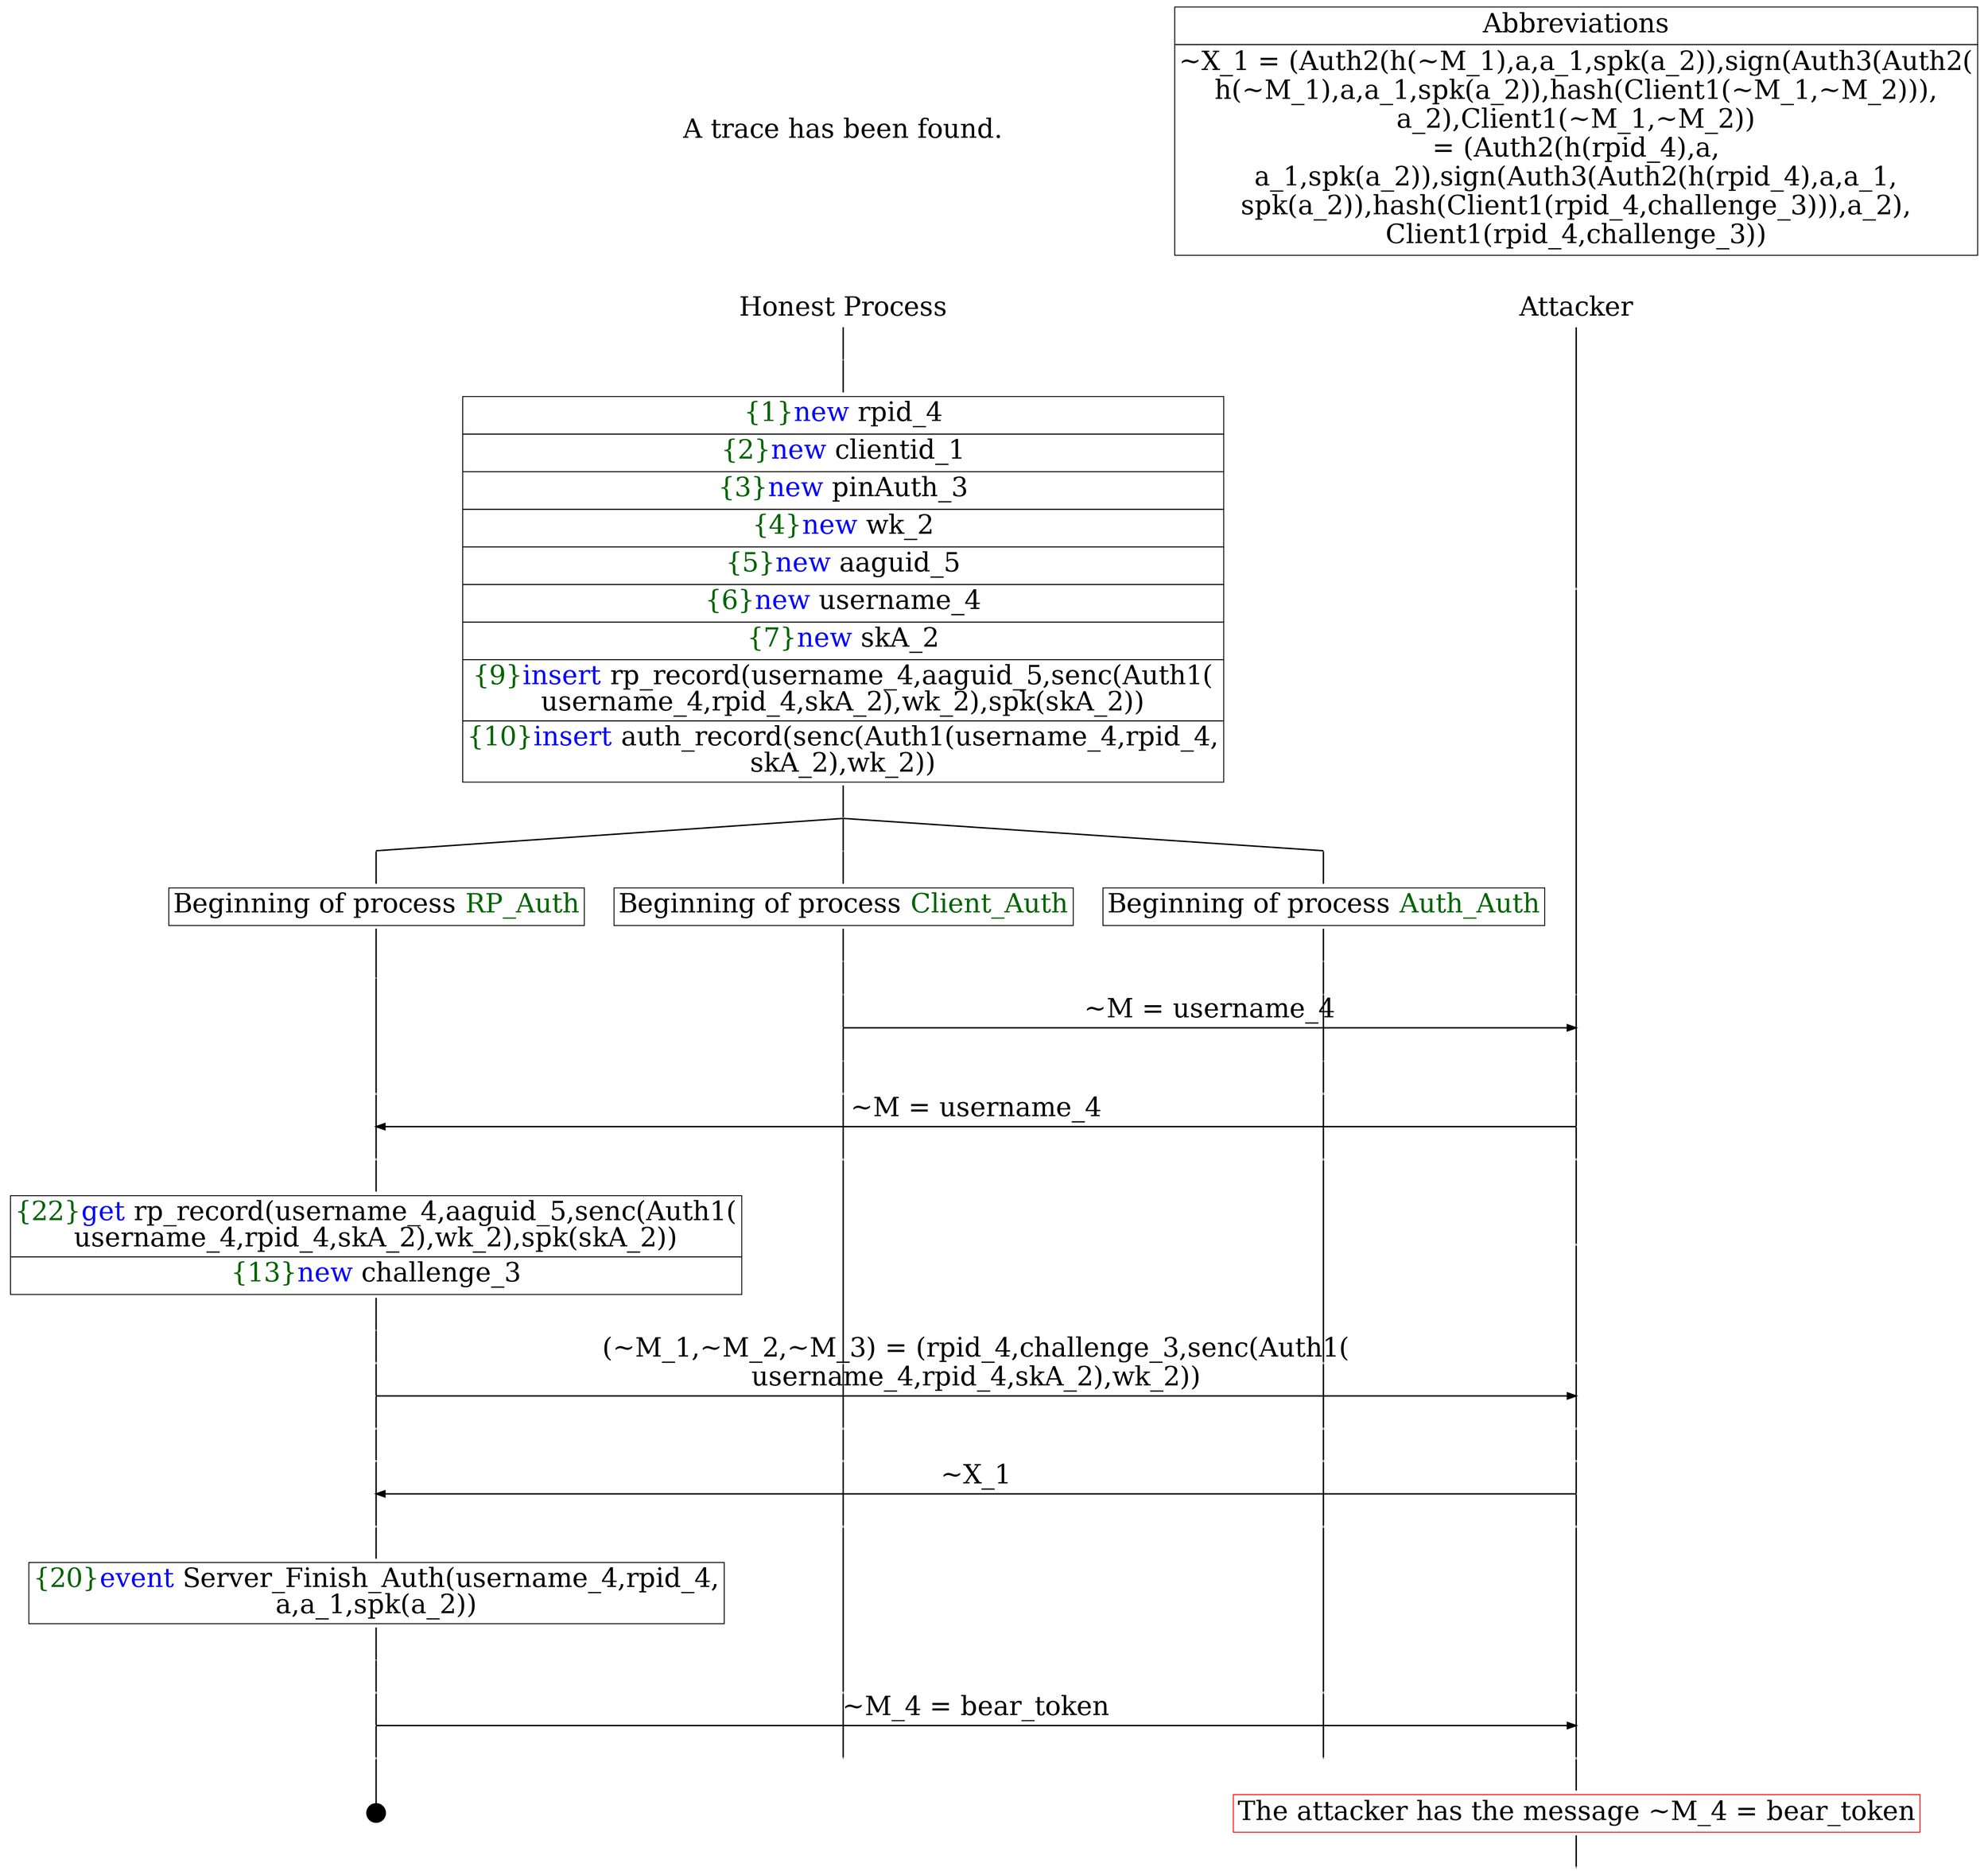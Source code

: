 digraph {
graph [ordering = out]
edge [arrowhead = none, penwidth = 1.6, fontsize = 30]
node [shape = point, width = 0, height = 0, fontsize = 30]
Trace [label = <A trace has been found.<br/>
>, shape = plaintext]
P0__0 [label = "Honest Process", shape = plaintext]
P__0 [label = "Attacker", shape = plaintext]
Trace -> P0__0 [label = "", style = invisible, weight = 100]{rank = same; P0__0 P__0}
P0__0 -> P0__1 [label = <>, weight = 100]
P0__1 -> P0__2 [label = <>, weight = 100]
P0__2 [shape = plaintext, label = <<TABLE BORDER="0" CELLBORDER="1" CELLSPACING="0" CELLPADDING="4"> <TR><TD><FONT COLOR="darkgreen">{1}</FONT><FONT COLOR="blue">new </FONT>rpid_4</TD></TR><TR><TD><FONT COLOR="darkgreen">{2}</FONT><FONT COLOR="blue">new </FONT>clientid_1</TD></TR><TR><TD><FONT COLOR="darkgreen">{3}</FONT><FONT COLOR="blue">new </FONT>pinAuth_3</TD></TR><TR><TD><FONT COLOR="darkgreen">{4}</FONT><FONT COLOR="blue">new </FONT>wk_2</TD></TR><TR><TD><FONT COLOR="darkgreen">{5}</FONT><FONT COLOR="blue">new </FONT>aaguid_5</TD></TR><TR><TD><FONT COLOR="darkgreen">{6}</FONT><FONT COLOR="blue">new </FONT>username_4</TD></TR><TR><TD><FONT COLOR="darkgreen">{7}</FONT><FONT COLOR="blue">new </FONT>skA_2</TD></TR><TR><TD><FONT COLOR="darkgreen">{9}</FONT><FONT COLOR="blue">insert </FONT>rp_record(username_4,aaguid_5,senc(Auth1(<br/>
username_4,rpid_4,skA_2),wk_2),spk(skA_2))</TD></TR><TR><TD><FONT COLOR="darkgreen">{10}</FONT><FONT COLOR="blue">insert </FONT>auth_record(senc(Auth1(username_4,rpid_4,<br/>
skA_2),wk_2))</TD></TR></TABLE>>]
P0__2 -> P0__3 [label = <>, weight = 100]
P__0 -> P__1 [label = <>, weight = 100]
{rank = same; P__1 P0__2}
/*RPar */
P0__3 -> P0_2__3 [label = <>]
P0__3 -> P0_1__3 [label = <>]
P0__3 -> P0_0__3 [label = <>]
P0__3 [label = "", fixedsize = false, width = 0, height = 0, shape = none]
{rank = same; P0_0__3 P0_1__3 P0_2__3}
P0_0__3 -> P0_0__4 [label = <>, weight = 100]
P0_0__4 [shape = plaintext, label = <<TABLE BORDER="0" CELLBORDER="1" CELLSPACING="0" CELLPADDING="4"> <TR><TD>Beginning of process <FONT COLOR="darkgreen">Auth_Auth</FONT></TD></TR></TABLE>>]
P0_0__4 -> P0_0__5 [label = <>, weight = 100]
P0_1__3 -> P0_1__4 [label = <>, weight = 100]
P0_1__4 [shape = plaintext, label = <<TABLE BORDER="0" CELLBORDER="1" CELLSPACING="0" CELLPADDING="4"> <TR><TD>Beginning of process <FONT COLOR="darkgreen">Client_Auth</FONT></TD></TR></TABLE>>]
P0_1__4 -> P0_1__5 [label = <>, weight = 100]
P0_1__5 -> P0_1__6 [label = <>, weight = 100]
P0_0__5 -> P0_0__6 [label = <>, weight = 100]
P__1 -> P__2 [label = <>, weight = 100]
{rank = same; P__2 P0_0__6 P0_1__6}
P0_1__6 -> P0_1__7 [label = <>, weight = 100]
P__2 -> P__3 [label = <>, weight = 100]
{rank = same; P__3 P0_1__7}
P0_1__7 -> P__3 [label = <~M = username_4>, arrowhead = normal]
P0_1__7 -> P0_1__8 [label = <>, weight = 100]
P0_0__6 -> P0_0__7 [label = <>, weight = 100]
P__3 -> P__4 [label = <>, weight = 100]
{rank = same; P__4 P0_0__7 P0_1__8}
P0_2__3 -> P0_2__4 [label = <>, weight = 100]
P0_2__4 [shape = plaintext, label = <<TABLE BORDER="0" CELLBORDER="1" CELLSPACING="0" CELLPADDING="4"> <TR><TD>Beginning of process <FONT COLOR="darkgreen">RP_Auth</FONT></TD></TR></TABLE>>]
P0_2__4 -> P0_2__5 [label = <>, weight = 100]
P0_2__5 -> P0_2__6 [label = <>, weight = 100]
P0_1__8 -> P0_1__9 [label = <>, weight = 100]
P0_0__7 -> P0_0__8 [label = <>, weight = 100]
P__4 -> P__5 [label = <>, weight = 100]
{rank = same; P__5 P0_0__8 P0_1__9 P0_2__6}
P0_2__6 -> P0_2__7 [label = <>, weight = 100]
P__5 -> P__6 [label = <>, weight = 100]
{rank = same; P__6 P0_2__7}
P0_2__7 -> P__6 [label = <~M = username_4>, dir = back, arrowhead = normal]
P0_2__7 -> P0_2__8 [label = <>, weight = 100]
P0_1__9 -> P0_1__10 [label = <>, weight = 100]
P0_0__8 -> P0_0__9 [label = <>, weight = 100]
P__6 -> P__7 [label = <>, weight = 100]
{rank = same; P__7 P0_0__9 P0_1__10 P0_2__8}
P0_2__8 -> P0_2__9 [label = <>, weight = 100]
P0_2__9 [shape = plaintext, label = <<TABLE BORDER="0" CELLBORDER="1" CELLSPACING="0" CELLPADDING="4"> <TR><TD><FONT COLOR="darkgreen">{22}</FONT><FONT COLOR="blue">get </FONT>rp_record(username_4,aaguid_5,senc(Auth1(<br/>
username_4,rpid_4,skA_2),wk_2),spk(skA_2))</TD></TR><TR><TD><FONT COLOR="darkgreen">{13}</FONT><FONT COLOR="blue">new </FONT>challenge_3</TD></TR></TABLE>>]
P0_2__9 -> P0_2__10 [label = <>, weight = 100]
P__7 -> P__8 [label = <>, weight = 100]
{rank = same; P__8 P0_2__9}
P0_2__10 -> P0_2__11 [label = <>, weight = 100]
P0_1__10 -> P0_1__11 [label = <>, weight = 100]
P0_0__9 -> P0_0__10 [label = <>, weight = 100]
P__8 -> P__9 [label = <>, weight = 100]
{rank = same; P__9 P0_0__10 P0_1__11 P0_2__11}
P0_2__11 -> P0_2__12 [label = <>, weight = 100]
P__9 -> P__10 [label = <>, weight = 100]
{rank = same; P__10 P0_2__12}
P0_2__12 -> P__10 [label = <(~M_1,~M_2,~M_3) = (rpid_4,challenge_3,senc(Auth1(<br/>
username_4,rpid_4,skA_2),wk_2))>, arrowhead = normal]
P0_2__12 -> P0_2__13 [label = <>, weight = 100]
P0_1__11 -> P0_1__12 [label = <>, weight = 100]
P0_0__10 -> P0_0__11 [label = <>, weight = 100]
P__10 -> P__11 [label = <>, weight = 100]
{rank = same; P__11 P0_0__11 P0_1__12 P0_2__13}
P0_2__13 -> P0_2__14 [label = <>, weight = 100]
P0_1__12 -> P0_1__13 [label = <>, weight = 100]
P0_0__11 -> P0_0__12 [label = <>, weight = 100]
P__11 -> P__12 [label = <>, weight = 100]
{rank = same; P__12 P0_0__12 P0_1__13 P0_2__14}
P0_2__14 -> P0_2__15 [label = <>, weight = 100]
P__12 -> P__13 [label = <>, weight = 100]
{rank = same; P__13 P0_2__15}
P0_2__15 -> P__13 [label = <~X_1>, dir = back, arrowhead = normal]
P0_2__15 -> P0_2__16 [label = <>, weight = 100]
P0_1__13 -> P0_1__14 [label = <>, weight = 100]
P0_0__12 -> P0_0__13 [label = <>, weight = 100]
P__13 -> P__14 [label = <>, weight = 100]
{rank = same; P__14 P0_0__13 P0_1__14 P0_2__16}
P0_2__16 -> P0_2__17 [label = <>, weight = 100]
P0_2__17 [shape = plaintext, label = <<TABLE BORDER="0" CELLBORDER="1" CELLSPACING="0" CELLPADDING="4"> <TR><TD><FONT COLOR="darkgreen">{20}</FONT><FONT COLOR="blue">event</FONT> Server_Finish_Auth(username_4,rpid_4,<br/>
a,a_1,spk(a_2))</TD></TR></TABLE>>]
P0_2__17 -> P0_2__18 [label = <>, weight = 100]
P0_2__18 -> P0_2__19 [label = <>, weight = 100]
P0_1__14 -> P0_1__15 [label = <>, weight = 100]
P0_0__13 -> P0_0__14 [label = <>, weight = 100]
P__14 -> P__15 [label = <>, weight = 100]
{rank = same; P__15 P0_0__14 P0_1__15 P0_2__19}
P0_2__19 -> P0_2__20 [label = <>, weight = 100]
P__15 -> P__16 [label = <>, weight = 100]
{rank = same; P__16 P0_2__20}
P0_2__20 -> P__16 [label = <~M_4 = bear_token>, arrowhead = normal]
P0_2__20 -> P0_2__21 [label = <>, weight = 100]
P0_1__15 -> P0_1__16 [label = <>, weight = 100]
P0_0__14 -> P0_0__15 [label = <>, weight = 100]
P__16 -> P__17 [label = <>, weight = 100]
{rank = same; P__17 P0_0__15 P0_1__16 P0_2__21}
P0_2__22 [label = "", width = 0.3, height = 0.3]
P0_2__21 -> P0_2__22 [label = <>, weight = 100]
P__17 -> P__18 [label = <>, weight = 100]
P__18 [color = red, shape = plaintext, label = <<TABLE BORDER="0" CELLBORDER="1" CELLSPACING="0" CELLPADDING="4"> <TR><TD>The attacker has the message ~M_4 = bear_token</TD></TR></TABLE>>]
P__18 -> P__19 [label = <>, weight = 100]
Abbrev [shape = plaintext, label = <<TABLE BORDER="0" CELLBORDER="1" CELLSPACING="0" CELLPADDING="4"><TR> <TD> Abbreviations </TD></TR><TR><TD>~X_1 = (Auth2(h(~M_1),a,a_1,spk(a_2)),sign(Auth3(Auth2(<br/>
h(~M_1),a,a_1,spk(a_2)),hash(Client1(~M_1,~M_2))),<br/>
a_2),Client1(~M_1,~M_2))<br/>
= (Auth2(h(rpid_4),a,<br/>
a_1,spk(a_2)),sign(Auth3(Auth2(h(rpid_4),a,a_1,<br/>
spk(a_2)),hash(Client1(rpid_4,challenge_3))),a_2),<br/>
Client1(rpid_4,challenge_3))</TD></TR></TABLE>>]Abbrev -> P__0 [style = invisible, weight =100]}